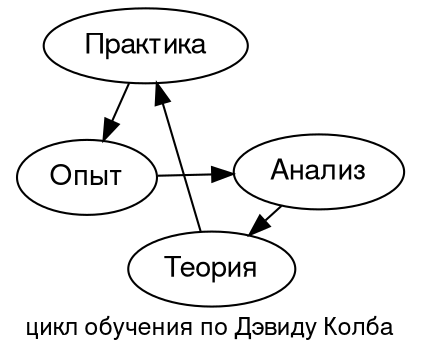 ## "It encodes the so-called philosophers dilemma.  Neato pretty much approximates the way how humans would layout the graph." 

digraph PhiloDilemma {
fontname="Helvetica,Arial,sans-serif"
node [fontname="Helvetica,Arial,sans-serif"]
edge [fontname="Helvetica,Arial,sans-serif"]
layout=neato

{Опыт->Анализ
Анализ->Теория
Теория->Практика
Практика->Опыт}

overlap=false
label="цикл обучения по Дэвиду Колба"
fontsize=12;
}